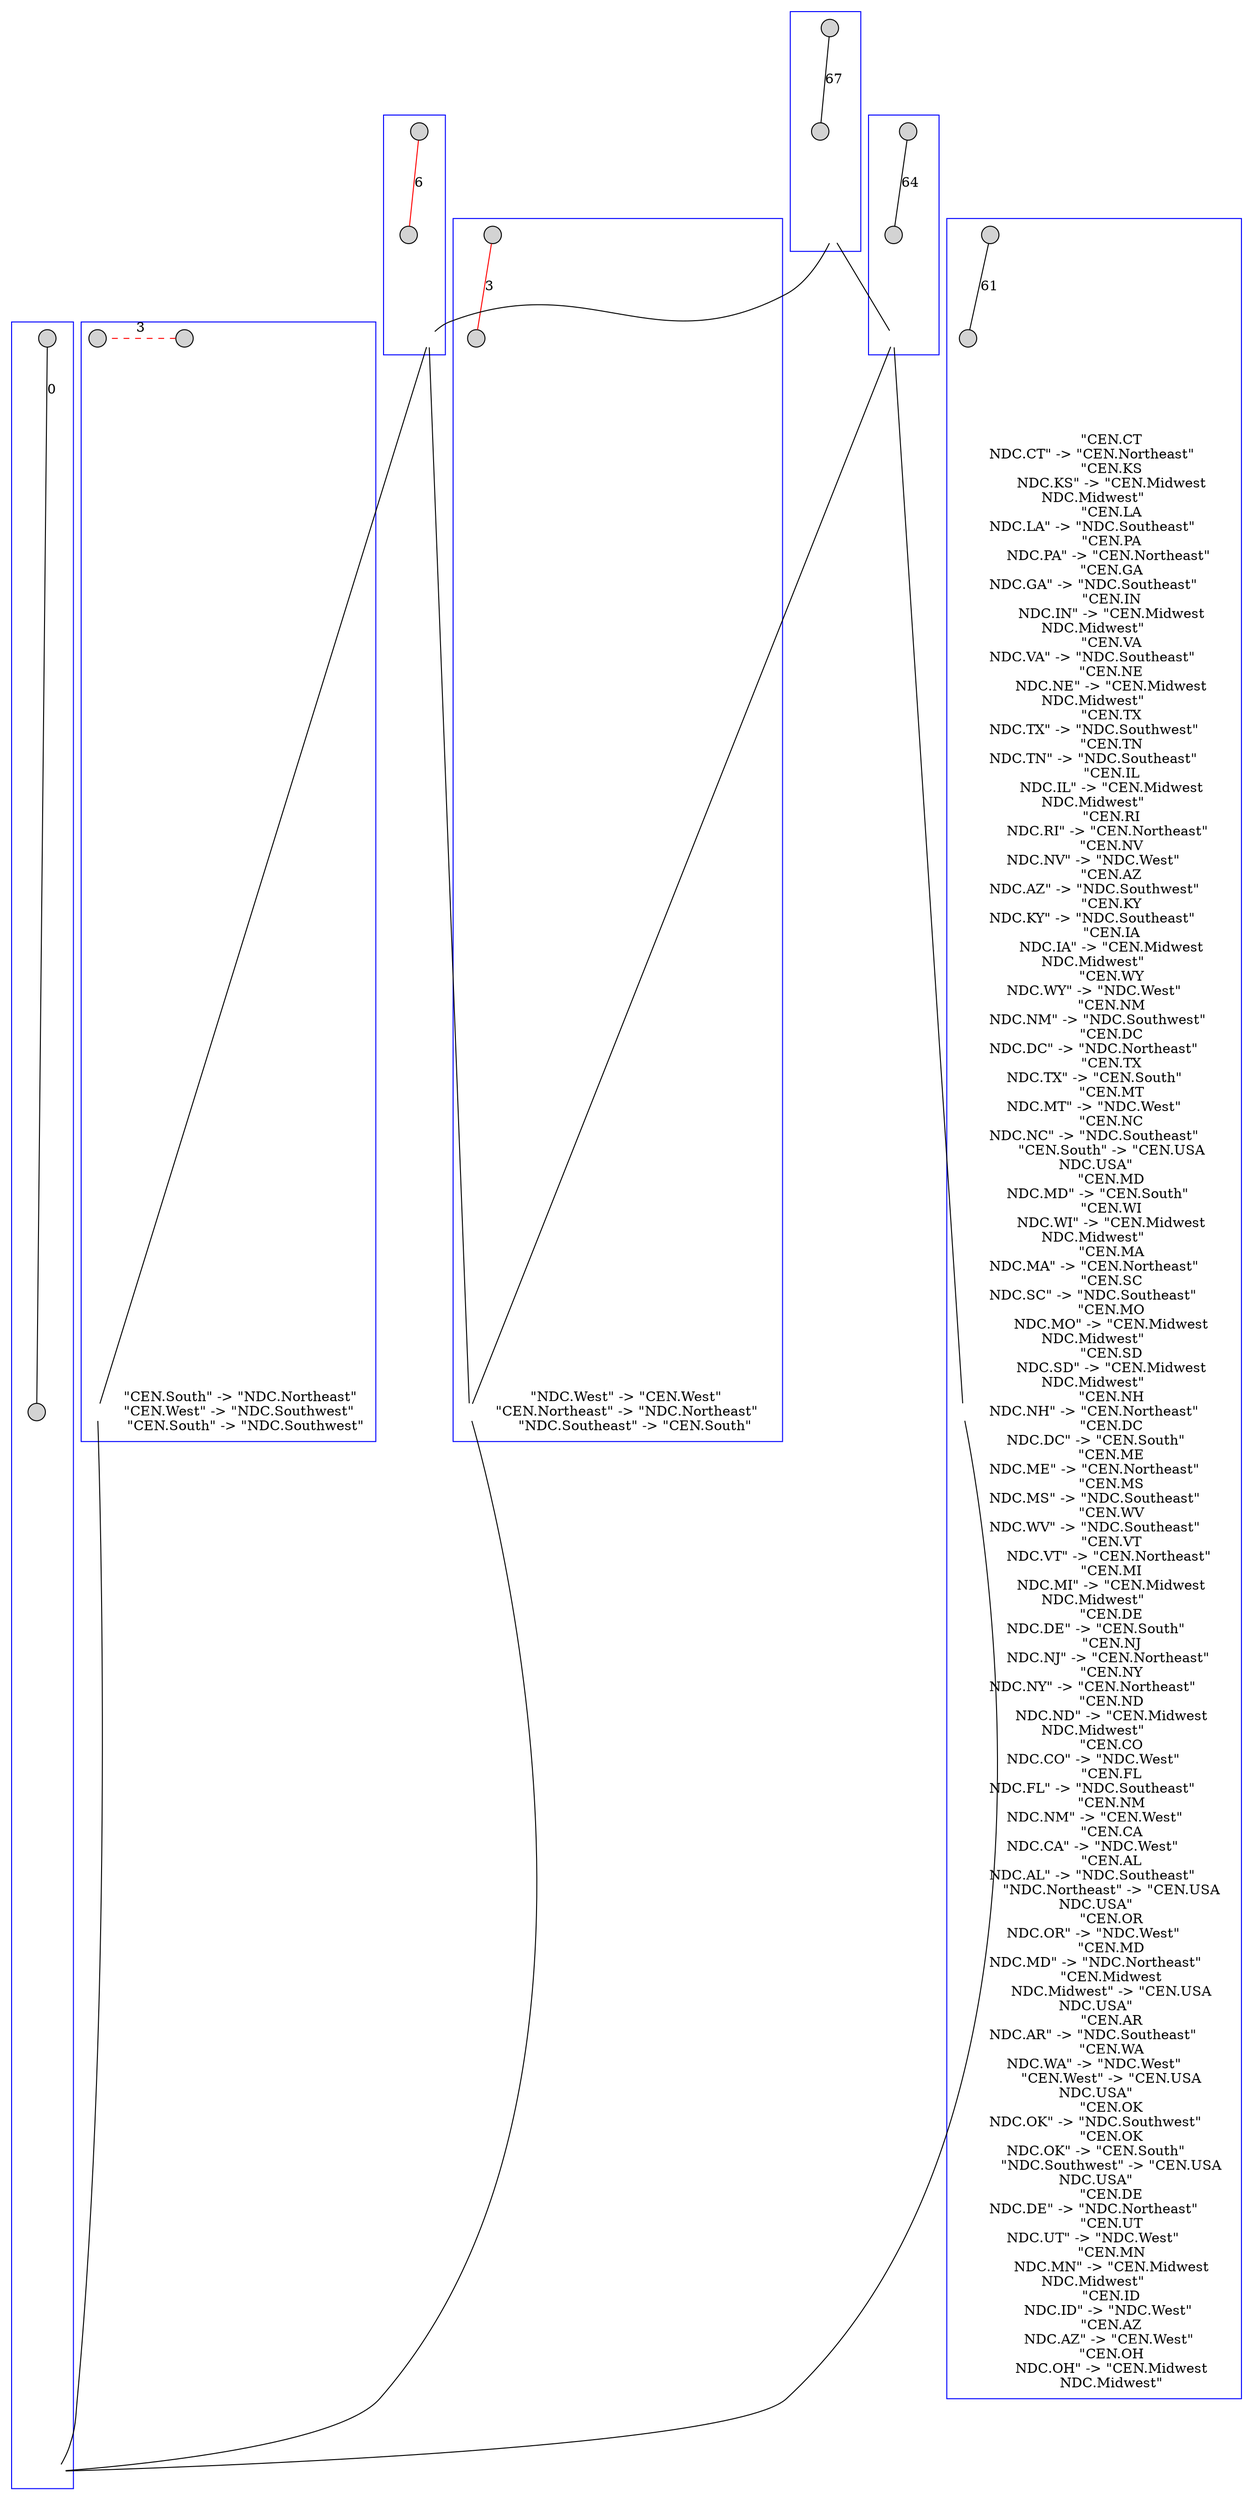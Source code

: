// <Lattice object of 3 atoms 7 concepts 2 coatoms at 0x10b59ea90>
digraph Lattice {
	node [label="" shape=circle style=filled width=.25]
	edge [dir=none labeldistance=1.5 minlen=2]
	subgraph cluster_0 {
		color=blue
		c0_start
		c0_end
		c0 [style=invis]
		c0_start -> c0_end [arrowhead="" color="" constraint="" label=0 penwidth=1 style=""]
		c0_start -> c0 [style=invis]
		c0_end -> c0 [style=invis]
	}
	subgraph cluster_1 {
		color=blue
		c1_start
		c1_end
		c1 [style=invis]
		c1_start -> c1_end [arrowhead=none color="#FF0000" constraint=false label=3 penwidth=1 style=dashed]
		c1_start -> c1 [style=invis]
		c1_end -> c1 [style=invis]
	}
	c1 -> c1 [label="\"CEN.South\" -> \"NDC.Northeast\"	
\"CEN.West\" -> \"NDC.Southwest\"	
\"CEN.South\" -> \"NDC.Southwest\"" color=transparent labelangle=270]
	c1 -> c0
	subgraph cluster_2 {
		color=blue
		c2_start
		c2_end
		c2 [style=invis]
		c2_start -> c2_end [arrowhead=normal color="#FF0000" constraint=true label=3 penwidth=1 style=solid]
		c2_start -> c2 [style=invis]
		c2_end -> c2 [style=invis]
	}
	c2 -> c2 [label="\"NDC.West\" -> \"CEN.West\"	
\"CEN.Northeast\" -> \"NDC.Northeast\"	
\"NDC.Southeast\" -> \"CEN.South\"" color=transparent labelangle=270]
	c2 -> c0
	subgraph cluster_3 {
		color=blue
		c3_start
		c3_end
		c3 [style=invis]
		c3_start -> c3_end [color="#FF0000" label=6 penwidth=1]
		c3_start -> c3 [style=invis]
		c3_end -> c3 [style=invis]
	}
	c3 -> c1
	c3 -> c2
	subgraph cluster_4 {
		color=blue
		c4_start
		c4_end
		c4 [style=invis]
		c4_start -> c4_end [arrowhead=normal color="#000000" constraint=true label=61 penwidth=1 style=solid]
		c4_start -> c4 [style=invis]
		c4_end -> c4 [style=invis]
	}
	c4 -> c4 [label="\"CEN.CT\nNDC.CT\" -> \"CEN.Northeast\"	
\"CEN.KS\nNDC.KS\" -> \"CEN.Midwest\nNDC.Midwest\"	
\"CEN.LA\nNDC.LA\" -> \"NDC.Southeast\"	
\"CEN.PA\nNDC.PA\" -> \"CEN.Northeast\"	
\"CEN.GA\nNDC.GA\" -> \"NDC.Southeast\"	
\"CEN.IN\nNDC.IN\" -> \"CEN.Midwest\nNDC.Midwest\"	
\"CEN.VA\nNDC.VA\" -> \"NDC.Southeast\"	
\"CEN.NE\nNDC.NE\" -> \"CEN.Midwest\nNDC.Midwest\"	
\"CEN.TX\nNDC.TX\" -> \"NDC.Southwest\"	
\"CEN.TN\nNDC.TN\" -> \"NDC.Southeast\"	
\"CEN.IL\nNDC.IL\" -> \"CEN.Midwest\nNDC.Midwest\"	
\"CEN.RI\nNDC.RI\" -> \"CEN.Northeast\"	
\"CEN.NV\nNDC.NV\" -> \"NDC.West\"	
\"CEN.AZ\nNDC.AZ\" -> \"NDC.Southwest\"	
\"CEN.KY\nNDC.KY\" -> \"NDC.Southeast\"	
\"CEN.IA\nNDC.IA\" -> \"CEN.Midwest\nNDC.Midwest\"	
\"CEN.WY\nNDC.WY\" -> \"NDC.West\"	
\"CEN.NM\nNDC.NM\" -> \"NDC.Southwest\"	
\"CEN.DC\nNDC.DC\" -> \"NDC.Northeast\"	
\"CEN.TX\nNDC.TX\" -> \"CEN.South\"	
\"CEN.MT\nNDC.MT\" -> \"NDC.West\"	
\"CEN.NC\nNDC.NC\" -> \"NDC.Southeast\"	
\"CEN.South\" -> \"CEN.USA\nNDC.USA\"	
\"CEN.MD\nNDC.MD\" -> \"CEN.South\"	
\"CEN.WI\nNDC.WI\" -> \"CEN.Midwest\nNDC.Midwest\"	
\"CEN.MA\nNDC.MA\" -> \"CEN.Northeast\"	
\"CEN.SC\nNDC.SC\" -> \"NDC.Southeast\"	
\"CEN.MO\nNDC.MO\" -> \"CEN.Midwest\nNDC.Midwest\"	
\"CEN.SD\nNDC.SD\" -> \"CEN.Midwest\nNDC.Midwest\"	
\"CEN.NH\nNDC.NH\" -> \"CEN.Northeast\"	
\"CEN.DC\nNDC.DC\" -> \"CEN.South\"	
\"CEN.ME\nNDC.ME\" -> \"CEN.Northeast\"	
\"CEN.MS\nNDC.MS\" -> \"NDC.Southeast\"	
\"CEN.WV\nNDC.WV\" -> \"NDC.Southeast\"	
\"CEN.VT\nNDC.VT\" -> \"CEN.Northeast\"	
\"CEN.MI\nNDC.MI\" -> \"CEN.Midwest\nNDC.Midwest\"	
\"CEN.DE\nNDC.DE\" -> \"CEN.South\"	
\"CEN.NJ\nNDC.NJ\" -> \"CEN.Northeast\"	
\"CEN.NY\nNDC.NY\" -> \"CEN.Northeast\"	
\"CEN.ND\nNDC.ND\" -> \"CEN.Midwest\nNDC.Midwest\"	
\"CEN.CO\nNDC.CO\" -> \"NDC.West\"	
\"CEN.FL\nNDC.FL\" -> \"NDC.Southeast\"	
\"CEN.NM\nNDC.NM\" -> \"CEN.West\"	
\"CEN.CA\nNDC.CA\" -> \"NDC.West\"	
\"CEN.AL\nNDC.AL\" -> \"NDC.Southeast\"	
\"NDC.Northeast\" -> \"CEN.USA\nNDC.USA\"	
\"CEN.OR\nNDC.OR\" -> \"NDC.West\"	
\"CEN.MD\nNDC.MD\" -> \"NDC.Northeast\"	
\"CEN.Midwest\nNDC.Midwest\" -> \"CEN.USA\nNDC.USA\"	
\"CEN.AR\nNDC.AR\" -> \"NDC.Southeast\"	
\"CEN.WA\nNDC.WA\" -> \"NDC.West\"	
\"CEN.West\" -> \"CEN.USA\nNDC.USA\"	
\"CEN.OK\nNDC.OK\" -> \"NDC.Southwest\"	
\"CEN.OK\nNDC.OK\" -> \"CEN.South\"	
\"NDC.Southwest\" -> \"CEN.USA\nNDC.USA\"	
\"CEN.DE\nNDC.DE\" -> \"NDC.Northeast\"	
\"CEN.UT\nNDC.UT\" -> \"NDC.West\"	
\"CEN.MN\nNDC.MN\" -> \"CEN.Midwest\nNDC.Midwest\"	
\"CEN.ID\nNDC.ID\" -> \"NDC.West\"	
\"CEN.AZ\nNDC.AZ\" -> \"CEN.West\"	
\"CEN.OH\nNDC.OH\" -> \"CEN.Midwest\nNDC.Midwest\"" color=transparent labelangle=270]
	c4 -> c0
	subgraph cluster_5 {
		color=blue
		c5_start
		c5_end
		c5 [style=invis]
		c5_start -> c5_end [arrowhead=normal constraint=true label=64 penwidth=1 style=solid]
		c5_start -> c5 [style=invis]
		c5_end -> c5 [style=invis]
	}
	c5 -> c2
	c5 -> c4
	subgraph cluster_6 {
		color=blue
		c6_start
		c6_end
		c6 [style=invis]
		c6_start -> c6_end [label=67 penwidth=1]
		c6_start -> c6 [style=invis]
		c6_end -> c6 [style=invis]
	}
	c6 -> c3
	c6 -> c5
}
